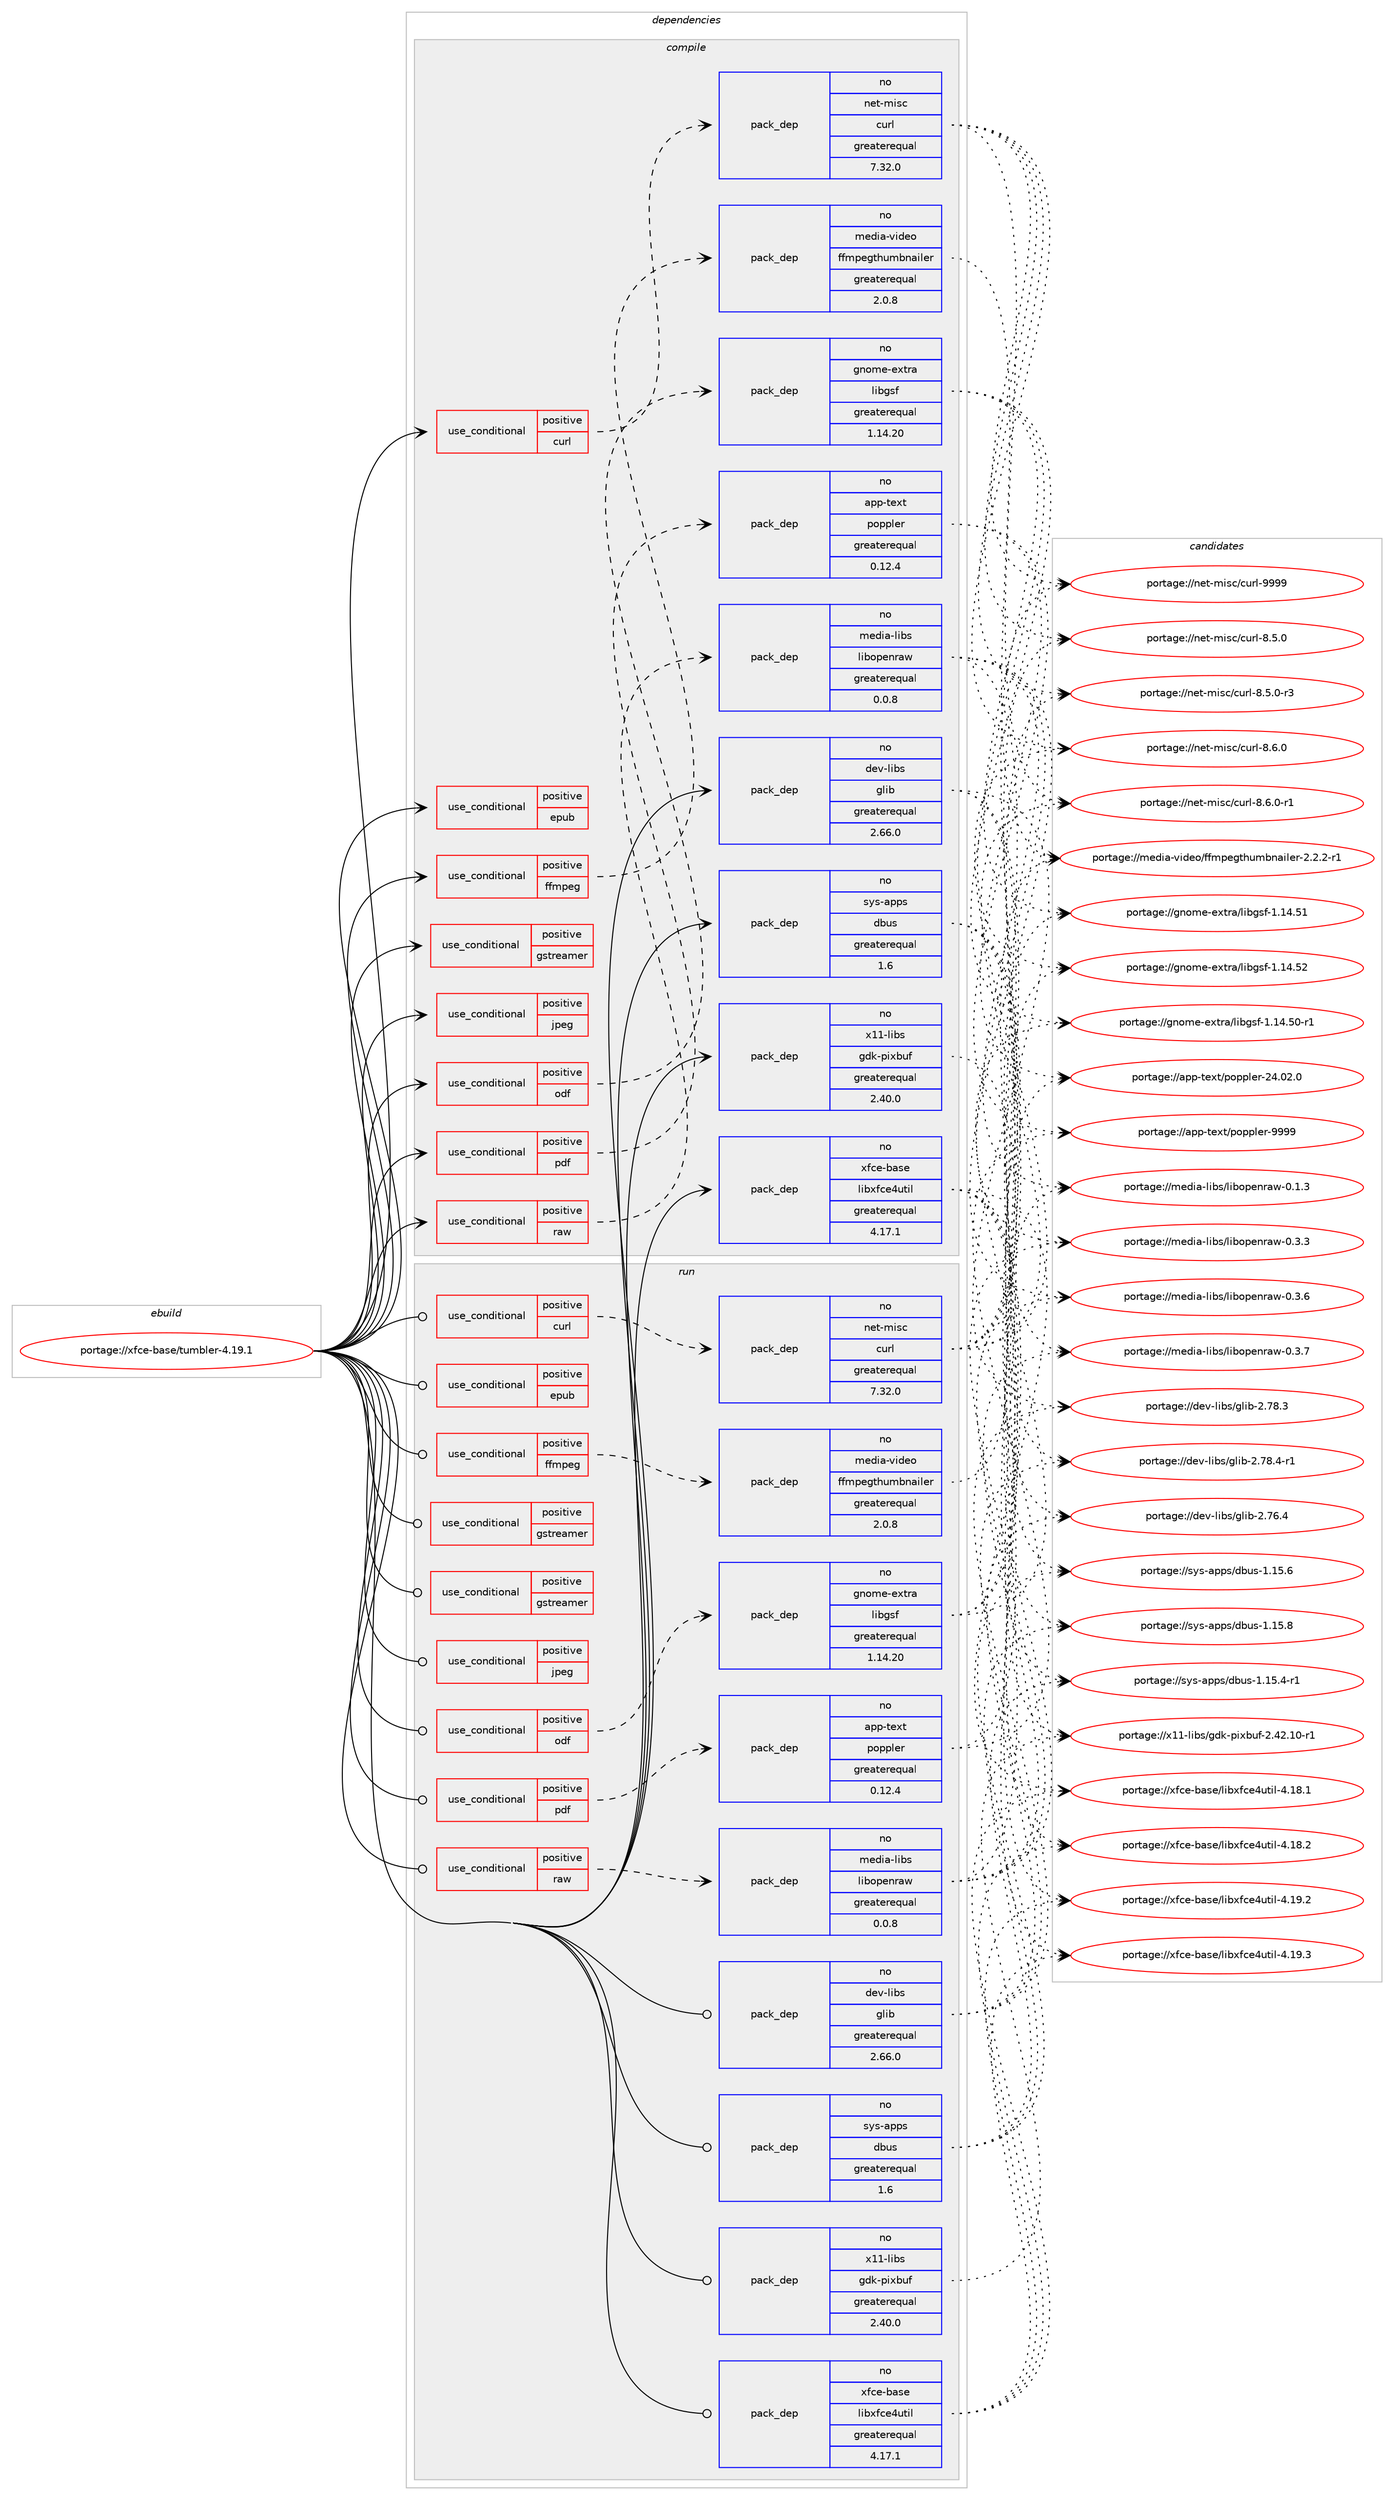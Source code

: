 digraph prolog {

# *************
# Graph options
# *************

newrank=true;
concentrate=true;
compound=true;
graph [rankdir=LR,fontname=Helvetica,fontsize=10,ranksep=1.5];#, ranksep=2.5, nodesep=0.2];
edge  [arrowhead=vee];
node  [fontname=Helvetica,fontsize=10];

# **********
# The ebuild
# **********

subgraph cluster_leftcol {
color=gray;
rank=same;
label=<<i>ebuild</i>>;
id [label="portage://xfce-base/tumbler-4.19.1", color=red, width=4, href="../xfce-base/tumbler-4.19.1.svg"];
}

# ****************
# The dependencies
# ****************

subgraph cluster_midcol {
color=gray;
label=<<i>dependencies</i>>;
subgraph cluster_compile {
fillcolor="#eeeeee";
style=filled;
label=<<i>compile</i>>;
subgraph cond17251 {
dependency26556 [label=<<TABLE BORDER="0" CELLBORDER="1" CELLSPACING="0" CELLPADDING="4"><TR><TD ROWSPAN="3" CELLPADDING="10">use_conditional</TD></TR><TR><TD>positive</TD></TR><TR><TD>curl</TD></TR></TABLE>>, shape=none, color=red];
subgraph pack8985 {
dependency26557 [label=<<TABLE BORDER="0" CELLBORDER="1" CELLSPACING="0" CELLPADDING="4" WIDTH="220"><TR><TD ROWSPAN="6" CELLPADDING="30">pack_dep</TD></TR><TR><TD WIDTH="110">no</TD></TR><TR><TD>net-misc</TD></TR><TR><TD>curl</TD></TR><TR><TD>greaterequal</TD></TR><TR><TD>7.32.0</TD></TR></TABLE>>, shape=none, color=blue];
}
dependency26556:e -> dependency26557:w [weight=20,style="dashed",arrowhead="vee"];
}
id:e -> dependency26556:w [weight=20,style="solid",arrowhead="vee"];
subgraph cond17252 {
dependency26558 [label=<<TABLE BORDER="0" CELLBORDER="1" CELLSPACING="0" CELLPADDING="4"><TR><TD ROWSPAN="3" CELLPADDING="10">use_conditional</TD></TR><TR><TD>positive</TD></TR><TR><TD>epub</TD></TR></TABLE>>, shape=none, color=red];
# *** BEGIN UNKNOWN DEPENDENCY TYPE (TODO) ***
# dependency26558 -> package_dependency(portage://xfce-base/tumbler-4.19.1,install,no,app-text,libgepub,none,[,,],[],[])
# *** END UNKNOWN DEPENDENCY TYPE (TODO) ***

}
id:e -> dependency26558:w [weight=20,style="solid",arrowhead="vee"];
subgraph cond17253 {
dependency26559 [label=<<TABLE BORDER="0" CELLBORDER="1" CELLSPACING="0" CELLPADDING="4"><TR><TD ROWSPAN="3" CELLPADDING="10">use_conditional</TD></TR><TR><TD>positive</TD></TR><TR><TD>ffmpeg</TD></TR></TABLE>>, shape=none, color=red];
subgraph pack8986 {
dependency26560 [label=<<TABLE BORDER="0" CELLBORDER="1" CELLSPACING="0" CELLPADDING="4" WIDTH="220"><TR><TD ROWSPAN="6" CELLPADDING="30">pack_dep</TD></TR><TR><TD WIDTH="110">no</TD></TR><TR><TD>media-video</TD></TR><TR><TD>ffmpegthumbnailer</TD></TR><TR><TD>greaterequal</TD></TR><TR><TD>2.0.8</TD></TR></TABLE>>, shape=none, color=blue];
}
dependency26559:e -> dependency26560:w [weight=20,style="dashed",arrowhead="vee"];
}
id:e -> dependency26559:w [weight=20,style="solid",arrowhead="vee"];
subgraph cond17254 {
dependency26561 [label=<<TABLE BORDER="0" CELLBORDER="1" CELLSPACING="0" CELLPADDING="4"><TR><TD ROWSPAN="3" CELLPADDING="10">use_conditional</TD></TR><TR><TD>positive</TD></TR><TR><TD>gstreamer</TD></TR></TABLE>>, shape=none, color=red];
# *** BEGIN UNKNOWN DEPENDENCY TYPE (TODO) ***
# dependency26561 -> package_dependency(portage://xfce-base/tumbler-4.19.1,install,no,media-libs,gstreamer,none,[,,],[slot(1.0)],[])
# *** END UNKNOWN DEPENDENCY TYPE (TODO) ***

# *** BEGIN UNKNOWN DEPENDENCY TYPE (TODO) ***
# dependency26561 -> package_dependency(portage://xfce-base/tumbler-4.19.1,install,no,media-libs,gst-plugins-base,none,[,,],[slot(1.0)],[])
# *** END UNKNOWN DEPENDENCY TYPE (TODO) ***

}
id:e -> dependency26561:w [weight=20,style="solid",arrowhead="vee"];
subgraph cond17255 {
dependency26562 [label=<<TABLE BORDER="0" CELLBORDER="1" CELLSPACING="0" CELLPADDING="4"><TR><TD ROWSPAN="3" CELLPADDING="10">use_conditional</TD></TR><TR><TD>positive</TD></TR><TR><TD>jpeg</TD></TR></TABLE>>, shape=none, color=red];
# *** BEGIN UNKNOWN DEPENDENCY TYPE (TODO) ***
# dependency26562 -> package_dependency(portage://xfce-base/tumbler-4.19.1,install,no,media-libs,libjpeg-turbo,none,[,,],[slot(0),equal],[])
# *** END UNKNOWN DEPENDENCY TYPE (TODO) ***

}
id:e -> dependency26562:w [weight=20,style="solid",arrowhead="vee"];
subgraph cond17256 {
dependency26563 [label=<<TABLE BORDER="0" CELLBORDER="1" CELLSPACING="0" CELLPADDING="4"><TR><TD ROWSPAN="3" CELLPADDING="10">use_conditional</TD></TR><TR><TD>positive</TD></TR><TR><TD>odf</TD></TR></TABLE>>, shape=none, color=red];
subgraph pack8987 {
dependency26564 [label=<<TABLE BORDER="0" CELLBORDER="1" CELLSPACING="0" CELLPADDING="4" WIDTH="220"><TR><TD ROWSPAN="6" CELLPADDING="30">pack_dep</TD></TR><TR><TD WIDTH="110">no</TD></TR><TR><TD>gnome-extra</TD></TR><TR><TD>libgsf</TD></TR><TR><TD>greaterequal</TD></TR><TR><TD>1.14.20</TD></TR></TABLE>>, shape=none, color=blue];
}
dependency26563:e -> dependency26564:w [weight=20,style="dashed",arrowhead="vee"];
}
id:e -> dependency26563:w [weight=20,style="solid",arrowhead="vee"];
subgraph cond17257 {
dependency26565 [label=<<TABLE BORDER="0" CELLBORDER="1" CELLSPACING="0" CELLPADDING="4"><TR><TD ROWSPAN="3" CELLPADDING="10">use_conditional</TD></TR><TR><TD>positive</TD></TR><TR><TD>pdf</TD></TR></TABLE>>, shape=none, color=red];
subgraph pack8988 {
dependency26566 [label=<<TABLE BORDER="0" CELLBORDER="1" CELLSPACING="0" CELLPADDING="4" WIDTH="220"><TR><TD ROWSPAN="6" CELLPADDING="30">pack_dep</TD></TR><TR><TD WIDTH="110">no</TD></TR><TR><TD>app-text</TD></TR><TR><TD>poppler</TD></TR><TR><TD>greaterequal</TD></TR><TR><TD>0.12.4</TD></TR></TABLE>>, shape=none, color=blue];
}
dependency26565:e -> dependency26566:w [weight=20,style="dashed",arrowhead="vee"];
}
id:e -> dependency26565:w [weight=20,style="solid",arrowhead="vee"];
subgraph cond17258 {
dependency26567 [label=<<TABLE BORDER="0" CELLBORDER="1" CELLSPACING="0" CELLPADDING="4"><TR><TD ROWSPAN="3" CELLPADDING="10">use_conditional</TD></TR><TR><TD>positive</TD></TR><TR><TD>raw</TD></TR></TABLE>>, shape=none, color=red];
subgraph pack8989 {
dependency26568 [label=<<TABLE BORDER="0" CELLBORDER="1" CELLSPACING="0" CELLPADDING="4" WIDTH="220"><TR><TD ROWSPAN="6" CELLPADDING="30">pack_dep</TD></TR><TR><TD WIDTH="110">no</TD></TR><TR><TD>media-libs</TD></TR><TR><TD>libopenraw</TD></TR><TR><TD>greaterequal</TD></TR><TR><TD>0.0.8</TD></TR></TABLE>>, shape=none, color=blue];
}
dependency26567:e -> dependency26568:w [weight=20,style="dashed",arrowhead="vee"];
}
id:e -> dependency26567:w [weight=20,style="solid",arrowhead="vee"];
subgraph pack8990 {
dependency26569 [label=<<TABLE BORDER="0" CELLBORDER="1" CELLSPACING="0" CELLPADDING="4" WIDTH="220"><TR><TD ROWSPAN="6" CELLPADDING="30">pack_dep</TD></TR><TR><TD WIDTH="110">no</TD></TR><TR><TD>dev-libs</TD></TR><TR><TD>glib</TD></TR><TR><TD>greaterequal</TD></TR><TR><TD>2.66.0</TD></TR></TABLE>>, shape=none, color=blue];
}
id:e -> dependency26569:w [weight=20,style="solid",arrowhead="vee"];
# *** BEGIN UNKNOWN DEPENDENCY TYPE (TODO) ***
# id -> package_dependency(portage://xfce-base/tumbler-4.19.1,install,no,media-libs,freetype,none,[,,],[slot(2),equal],[])
# *** END UNKNOWN DEPENDENCY TYPE (TODO) ***

# *** BEGIN UNKNOWN DEPENDENCY TYPE (TODO) ***
# id -> package_dependency(portage://xfce-base/tumbler-4.19.1,install,no,media-libs,libpng,none,[,,],[slot(0),equal],[])
# *** END UNKNOWN DEPENDENCY TYPE (TODO) ***

subgraph pack8991 {
dependency26570 [label=<<TABLE BORDER="0" CELLBORDER="1" CELLSPACING="0" CELLPADDING="4" WIDTH="220"><TR><TD ROWSPAN="6" CELLPADDING="30">pack_dep</TD></TR><TR><TD WIDTH="110">no</TD></TR><TR><TD>sys-apps</TD></TR><TR><TD>dbus</TD></TR><TR><TD>greaterequal</TD></TR><TR><TD>1.6</TD></TR></TABLE>>, shape=none, color=blue];
}
id:e -> dependency26570:w [weight=20,style="solid",arrowhead="vee"];
subgraph pack8992 {
dependency26571 [label=<<TABLE BORDER="0" CELLBORDER="1" CELLSPACING="0" CELLPADDING="4" WIDTH="220"><TR><TD ROWSPAN="6" CELLPADDING="30">pack_dep</TD></TR><TR><TD WIDTH="110">no</TD></TR><TR><TD>x11-libs</TD></TR><TR><TD>gdk-pixbuf</TD></TR><TR><TD>greaterequal</TD></TR><TR><TD>2.40.0</TD></TR></TABLE>>, shape=none, color=blue];
}
id:e -> dependency26571:w [weight=20,style="solid",arrowhead="vee"];
subgraph pack8993 {
dependency26572 [label=<<TABLE BORDER="0" CELLBORDER="1" CELLSPACING="0" CELLPADDING="4" WIDTH="220"><TR><TD ROWSPAN="6" CELLPADDING="30">pack_dep</TD></TR><TR><TD WIDTH="110">no</TD></TR><TR><TD>xfce-base</TD></TR><TR><TD>libxfce4util</TD></TR><TR><TD>greaterequal</TD></TR><TR><TD>4.17.1</TD></TR></TABLE>>, shape=none, color=blue];
}
id:e -> dependency26572:w [weight=20,style="solid",arrowhead="vee"];
}
subgraph cluster_compileandrun {
fillcolor="#eeeeee";
style=filled;
label=<<i>compile and run</i>>;
}
subgraph cluster_run {
fillcolor="#eeeeee";
style=filled;
label=<<i>run</i>>;
subgraph cond17259 {
dependency26573 [label=<<TABLE BORDER="0" CELLBORDER="1" CELLSPACING="0" CELLPADDING="4"><TR><TD ROWSPAN="3" CELLPADDING="10">use_conditional</TD></TR><TR><TD>positive</TD></TR><TR><TD>curl</TD></TR></TABLE>>, shape=none, color=red];
subgraph pack8994 {
dependency26574 [label=<<TABLE BORDER="0" CELLBORDER="1" CELLSPACING="0" CELLPADDING="4" WIDTH="220"><TR><TD ROWSPAN="6" CELLPADDING="30">pack_dep</TD></TR><TR><TD WIDTH="110">no</TD></TR><TR><TD>net-misc</TD></TR><TR><TD>curl</TD></TR><TR><TD>greaterequal</TD></TR><TR><TD>7.32.0</TD></TR></TABLE>>, shape=none, color=blue];
}
dependency26573:e -> dependency26574:w [weight=20,style="dashed",arrowhead="vee"];
}
id:e -> dependency26573:w [weight=20,style="solid",arrowhead="odot"];
subgraph cond17260 {
dependency26575 [label=<<TABLE BORDER="0" CELLBORDER="1" CELLSPACING="0" CELLPADDING="4"><TR><TD ROWSPAN="3" CELLPADDING="10">use_conditional</TD></TR><TR><TD>positive</TD></TR><TR><TD>epub</TD></TR></TABLE>>, shape=none, color=red];
# *** BEGIN UNKNOWN DEPENDENCY TYPE (TODO) ***
# dependency26575 -> package_dependency(portage://xfce-base/tumbler-4.19.1,run,no,app-text,libgepub,none,[,,],[],[])
# *** END UNKNOWN DEPENDENCY TYPE (TODO) ***

}
id:e -> dependency26575:w [weight=20,style="solid",arrowhead="odot"];
subgraph cond17261 {
dependency26576 [label=<<TABLE BORDER="0" CELLBORDER="1" CELLSPACING="0" CELLPADDING="4"><TR><TD ROWSPAN="3" CELLPADDING="10">use_conditional</TD></TR><TR><TD>positive</TD></TR><TR><TD>ffmpeg</TD></TR></TABLE>>, shape=none, color=red];
subgraph pack8995 {
dependency26577 [label=<<TABLE BORDER="0" CELLBORDER="1" CELLSPACING="0" CELLPADDING="4" WIDTH="220"><TR><TD ROWSPAN="6" CELLPADDING="30">pack_dep</TD></TR><TR><TD WIDTH="110">no</TD></TR><TR><TD>media-video</TD></TR><TR><TD>ffmpegthumbnailer</TD></TR><TR><TD>greaterequal</TD></TR><TR><TD>2.0.8</TD></TR></TABLE>>, shape=none, color=blue];
}
dependency26576:e -> dependency26577:w [weight=20,style="dashed",arrowhead="vee"];
}
id:e -> dependency26576:w [weight=20,style="solid",arrowhead="odot"];
subgraph cond17262 {
dependency26578 [label=<<TABLE BORDER="0" CELLBORDER="1" CELLSPACING="0" CELLPADDING="4"><TR><TD ROWSPAN="3" CELLPADDING="10">use_conditional</TD></TR><TR><TD>positive</TD></TR><TR><TD>gstreamer</TD></TR></TABLE>>, shape=none, color=red];
# *** BEGIN UNKNOWN DEPENDENCY TYPE (TODO) ***
# dependency26578 -> package_dependency(portage://xfce-base/tumbler-4.19.1,run,no,media-libs,gstreamer,none,[,,],[slot(1.0)],[])
# *** END UNKNOWN DEPENDENCY TYPE (TODO) ***

# *** BEGIN UNKNOWN DEPENDENCY TYPE (TODO) ***
# dependency26578 -> package_dependency(portage://xfce-base/tumbler-4.19.1,run,no,media-libs,gst-plugins-base,none,[,,],[slot(1.0)],[])
# *** END UNKNOWN DEPENDENCY TYPE (TODO) ***

}
id:e -> dependency26578:w [weight=20,style="solid",arrowhead="odot"];
subgraph cond17263 {
dependency26579 [label=<<TABLE BORDER="0" CELLBORDER="1" CELLSPACING="0" CELLPADDING="4"><TR><TD ROWSPAN="3" CELLPADDING="10">use_conditional</TD></TR><TR><TD>positive</TD></TR><TR><TD>gstreamer</TD></TR></TABLE>>, shape=none, color=red];
# *** BEGIN UNKNOWN DEPENDENCY TYPE (TODO) ***
# dependency26579 -> package_dependency(portage://xfce-base/tumbler-4.19.1,run,no,media-plugins,gst-plugins-meta,none,[,,],[slot(1.0)],[])
# *** END UNKNOWN DEPENDENCY TYPE (TODO) ***

}
id:e -> dependency26579:w [weight=20,style="solid",arrowhead="odot"];
subgraph cond17264 {
dependency26580 [label=<<TABLE BORDER="0" CELLBORDER="1" CELLSPACING="0" CELLPADDING="4"><TR><TD ROWSPAN="3" CELLPADDING="10">use_conditional</TD></TR><TR><TD>positive</TD></TR><TR><TD>jpeg</TD></TR></TABLE>>, shape=none, color=red];
# *** BEGIN UNKNOWN DEPENDENCY TYPE (TODO) ***
# dependency26580 -> package_dependency(portage://xfce-base/tumbler-4.19.1,run,no,media-libs,libjpeg-turbo,none,[,,],[slot(0),equal],[])
# *** END UNKNOWN DEPENDENCY TYPE (TODO) ***

}
id:e -> dependency26580:w [weight=20,style="solid",arrowhead="odot"];
subgraph cond17265 {
dependency26581 [label=<<TABLE BORDER="0" CELLBORDER="1" CELLSPACING="0" CELLPADDING="4"><TR><TD ROWSPAN="3" CELLPADDING="10">use_conditional</TD></TR><TR><TD>positive</TD></TR><TR><TD>odf</TD></TR></TABLE>>, shape=none, color=red];
subgraph pack8996 {
dependency26582 [label=<<TABLE BORDER="0" CELLBORDER="1" CELLSPACING="0" CELLPADDING="4" WIDTH="220"><TR><TD ROWSPAN="6" CELLPADDING="30">pack_dep</TD></TR><TR><TD WIDTH="110">no</TD></TR><TR><TD>gnome-extra</TD></TR><TR><TD>libgsf</TD></TR><TR><TD>greaterequal</TD></TR><TR><TD>1.14.20</TD></TR></TABLE>>, shape=none, color=blue];
}
dependency26581:e -> dependency26582:w [weight=20,style="dashed",arrowhead="vee"];
}
id:e -> dependency26581:w [weight=20,style="solid",arrowhead="odot"];
subgraph cond17266 {
dependency26583 [label=<<TABLE BORDER="0" CELLBORDER="1" CELLSPACING="0" CELLPADDING="4"><TR><TD ROWSPAN="3" CELLPADDING="10">use_conditional</TD></TR><TR><TD>positive</TD></TR><TR><TD>pdf</TD></TR></TABLE>>, shape=none, color=red];
subgraph pack8997 {
dependency26584 [label=<<TABLE BORDER="0" CELLBORDER="1" CELLSPACING="0" CELLPADDING="4" WIDTH="220"><TR><TD ROWSPAN="6" CELLPADDING="30">pack_dep</TD></TR><TR><TD WIDTH="110">no</TD></TR><TR><TD>app-text</TD></TR><TR><TD>poppler</TD></TR><TR><TD>greaterequal</TD></TR><TR><TD>0.12.4</TD></TR></TABLE>>, shape=none, color=blue];
}
dependency26583:e -> dependency26584:w [weight=20,style="dashed",arrowhead="vee"];
}
id:e -> dependency26583:w [weight=20,style="solid",arrowhead="odot"];
subgraph cond17267 {
dependency26585 [label=<<TABLE BORDER="0" CELLBORDER="1" CELLSPACING="0" CELLPADDING="4"><TR><TD ROWSPAN="3" CELLPADDING="10">use_conditional</TD></TR><TR><TD>positive</TD></TR><TR><TD>raw</TD></TR></TABLE>>, shape=none, color=red];
subgraph pack8998 {
dependency26586 [label=<<TABLE BORDER="0" CELLBORDER="1" CELLSPACING="0" CELLPADDING="4" WIDTH="220"><TR><TD ROWSPAN="6" CELLPADDING="30">pack_dep</TD></TR><TR><TD WIDTH="110">no</TD></TR><TR><TD>media-libs</TD></TR><TR><TD>libopenraw</TD></TR><TR><TD>greaterequal</TD></TR><TR><TD>0.0.8</TD></TR></TABLE>>, shape=none, color=blue];
}
dependency26585:e -> dependency26586:w [weight=20,style="dashed",arrowhead="vee"];
}
id:e -> dependency26585:w [weight=20,style="solid",arrowhead="odot"];
subgraph pack8999 {
dependency26587 [label=<<TABLE BORDER="0" CELLBORDER="1" CELLSPACING="0" CELLPADDING="4" WIDTH="220"><TR><TD ROWSPAN="6" CELLPADDING="30">pack_dep</TD></TR><TR><TD WIDTH="110">no</TD></TR><TR><TD>dev-libs</TD></TR><TR><TD>glib</TD></TR><TR><TD>greaterequal</TD></TR><TR><TD>2.66.0</TD></TR></TABLE>>, shape=none, color=blue];
}
id:e -> dependency26587:w [weight=20,style="solid",arrowhead="odot"];
# *** BEGIN UNKNOWN DEPENDENCY TYPE (TODO) ***
# id -> package_dependency(portage://xfce-base/tumbler-4.19.1,run,no,media-libs,freetype,none,[,,],[slot(2),equal],[])
# *** END UNKNOWN DEPENDENCY TYPE (TODO) ***

# *** BEGIN UNKNOWN DEPENDENCY TYPE (TODO) ***
# id -> package_dependency(portage://xfce-base/tumbler-4.19.1,run,no,media-libs,libpng,none,[,,],[slot(0),equal],[])
# *** END UNKNOWN DEPENDENCY TYPE (TODO) ***

subgraph pack9000 {
dependency26588 [label=<<TABLE BORDER="0" CELLBORDER="1" CELLSPACING="0" CELLPADDING="4" WIDTH="220"><TR><TD ROWSPAN="6" CELLPADDING="30">pack_dep</TD></TR><TR><TD WIDTH="110">no</TD></TR><TR><TD>sys-apps</TD></TR><TR><TD>dbus</TD></TR><TR><TD>greaterequal</TD></TR><TR><TD>1.6</TD></TR></TABLE>>, shape=none, color=blue];
}
id:e -> dependency26588:w [weight=20,style="solid",arrowhead="odot"];
subgraph pack9001 {
dependency26589 [label=<<TABLE BORDER="0" CELLBORDER="1" CELLSPACING="0" CELLPADDING="4" WIDTH="220"><TR><TD ROWSPAN="6" CELLPADDING="30">pack_dep</TD></TR><TR><TD WIDTH="110">no</TD></TR><TR><TD>x11-libs</TD></TR><TR><TD>gdk-pixbuf</TD></TR><TR><TD>greaterequal</TD></TR><TR><TD>2.40.0</TD></TR></TABLE>>, shape=none, color=blue];
}
id:e -> dependency26589:w [weight=20,style="solid",arrowhead="odot"];
subgraph pack9002 {
dependency26590 [label=<<TABLE BORDER="0" CELLBORDER="1" CELLSPACING="0" CELLPADDING="4" WIDTH="220"><TR><TD ROWSPAN="6" CELLPADDING="30">pack_dep</TD></TR><TR><TD WIDTH="110">no</TD></TR><TR><TD>xfce-base</TD></TR><TR><TD>libxfce4util</TD></TR><TR><TD>greaterequal</TD></TR><TR><TD>4.17.1</TD></TR></TABLE>>, shape=none, color=blue];
}
id:e -> dependency26590:w [weight=20,style="solid",arrowhead="odot"];
}
}

# **************
# The candidates
# **************

subgraph cluster_choices {
rank=same;
color=gray;
label=<<i>candidates</i>>;

subgraph choice8985 {
color=black;
nodesep=1;
choice11010111645109105115994799117114108455646534648 [label="portage://net-misc/curl-8.5.0", color=red, width=4,href="../net-misc/curl-8.5.0.svg"];
choice110101116451091051159947991171141084556465346484511451 [label="portage://net-misc/curl-8.5.0-r3", color=red, width=4,href="../net-misc/curl-8.5.0-r3.svg"];
choice11010111645109105115994799117114108455646544648 [label="portage://net-misc/curl-8.6.0", color=red, width=4,href="../net-misc/curl-8.6.0.svg"];
choice110101116451091051159947991171141084556465446484511449 [label="portage://net-misc/curl-8.6.0-r1", color=red, width=4,href="../net-misc/curl-8.6.0-r1.svg"];
choice110101116451091051159947991171141084557575757 [label="portage://net-misc/curl-9999", color=red, width=4,href="../net-misc/curl-9999.svg"];
dependency26557:e -> choice11010111645109105115994799117114108455646534648:w [style=dotted,weight="100"];
dependency26557:e -> choice110101116451091051159947991171141084556465346484511451:w [style=dotted,weight="100"];
dependency26557:e -> choice11010111645109105115994799117114108455646544648:w [style=dotted,weight="100"];
dependency26557:e -> choice110101116451091051159947991171141084556465446484511449:w [style=dotted,weight="100"];
dependency26557:e -> choice110101116451091051159947991171141084557575757:w [style=dotted,weight="100"];
}
subgraph choice8986 {
color=black;
nodesep=1;
choice10910110010597451181051001011114710210210911210110311610411710998110971051081011144550465046504511449 [label="portage://media-video/ffmpegthumbnailer-2.2.2-r1", color=red, width=4,href="../media-video/ffmpegthumbnailer-2.2.2-r1.svg"];
dependency26560:e -> choice10910110010597451181051001011114710210210911210110311610411710998110971051081011144550465046504511449:w [style=dotted,weight="100"];
}
subgraph choice8987 {
color=black;
nodesep=1;
choice1031101111091014510112011611497471081059810311510245494649524653484511449 [label="portage://gnome-extra/libgsf-1.14.50-r1", color=red, width=4,href="../gnome-extra/libgsf-1.14.50-r1.svg"];
choice103110111109101451011201161149747108105981031151024549464952465349 [label="portage://gnome-extra/libgsf-1.14.51", color=red, width=4,href="../gnome-extra/libgsf-1.14.51.svg"];
choice103110111109101451011201161149747108105981031151024549464952465350 [label="portage://gnome-extra/libgsf-1.14.52", color=red, width=4,href="../gnome-extra/libgsf-1.14.52.svg"];
dependency26564:e -> choice1031101111091014510112011611497471081059810311510245494649524653484511449:w [style=dotted,weight="100"];
dependency26564:e -> choice103110111109101451011201161149747108105981031151024549464952465349:w [style=dotted,weight="100"];
dependency26564:e -> choice103110111109101451011201161149747108105981031151024549464952465350:w [style=dotted,weight="100"];
}
subgraph choice8988 {
color=black;
nodesep=1;
choice9711211245116101120116471121111121121081011144550524648504648 [label="portage://app-text/poppler-24.02.0", color=red, width=4,href="../app-text/poppler-24.02.0.svg"];
choice9711211245116101120116471121111121121081011144557575757 [label="portage://app-text/poppler-9999", color=red, width=4,href="../app-text/poppler-9999.svg"];
dependency26566:e -> choice9711211245116101120116471121111121121081011144550524648504648:w [style=dotted,weight="100"];
dependency26566:e -> choice9711211245116101120116471121111121121081011144557575757:w [style=dotted,weight="100"];
}
subgraph choice8989 {
color=black;
nodesep=1;
choice109101100105974510810598115471081059811111210111011497119454846494651 [label="portage://media-libs/libopenraw-0.1.3", color=red, width=4,href="../media-libs/libopenraw-0.1.3.svg"];
choice109101100105974510810598115471081059811111210111011497119454846514651 [label="portage://media-libs/libopenraw-0.3.3", color=red, width=4,href="../media-libs/libopenraw-0.3.3.svg"];
choice109101100105974510810598115471081059811111210111011497119454846514654 [label="portage://media-libs/libopenraw-0.3.6", color=red, width=4,href="../media-libs/libopenraw-0.3.6.svg"];
choice109101100105974510810598115471081059811111210111011497119454846514655 [label="portage://media-libs/libopenraw-0.3.7", color=red, width=4,href="../media-libs/libopenraw-0.3.7.svg"];
dependency26568:e -> choice109101100105974510810598115471081059811111210111011497119454846494651:w [style=dotted,weight="100"];
dependency26568:e -> choice109101100105974510810598115471081059811111210111011497119454846514651:w [style=dotted,weight="100"];
dependency26568:e -> choice109101100105974510810598115471081059811111210111011497119454846514654:w [style=dotted,weight="100"];
dependency26568:e -> choice109101100105974510810598115471081059811111210111011497119454846514655:w [style=dotted,weight="100"];
}
subgraph choice8990 {
color=black;
nodesep=1;
choice1001011184510810598115471031081059845504655544652 [label="portage://dev-libs/glib-2.76.4", color=red, width=4,href="../dev-libs/glib-2.76.4.svg"];
choice1001011184510810598115471031081059845504655564651 [label="portage://dev-libs/glib-2.78.3", color=red, width=4,href="../dev-libs/glib-2.78.3.svg"];
choice10010111845108105981154710310810598455046555646524511449 [label="portage://dev-libs/glib-2.78.4-r1", color=red, width=4,href="../dev-libs/glib-2.78.4-r1.svg"];
dependency26569:e -> choice1001011184510810598115471031081059845504655544652:w [style=dotted,weight="100"];
dependency26569:e -> choice1001011184510810598115471031081059845504655564651:w [style=dotted,weight="100"];
dependency26569:e -> choice10010111845108105981154710310810598455046555646524511449:w [style=dotted,weight="100"];
}
subgraph choice8991 {
color=black;
nodesep=1;
choice11512111545971121121154710098117115454946495346524511449 [label="portage://sys-apps/dbus-1.15.4-r1", color=red, width=4,href="../sys-apps/dbus-1.15.4-r1.svg"];
choice1151211154597112112115471009811711545494649534654 [label="portage://sys-apps/dbus-1.15.6", color=red, width=4,href="../sys-apps/dbus-1.15.6.svg"];
choice1151211154597112112115471009811711545494649534656 [label="portage://sys-apps/dbus-1.15.8", color=red, width=4,href="../sys-apps/dbus-1.15.8.svg"];
dependency26570:e -> choice11512111545971121121154710098117115454946495346524511449:w [style=dotted,weight="100"];
dependency26570:e -> choice1151211154597112112115471009811711545494649534654:w [style=dotted,weight="100"];
dependency26570:e -> choice1151211154597112112115471009811711545494649534656:w [style=dotted,weight="100"];
}
subgraph choice8992 {
color=black;
nodesep=1;
choice1204949451081059811547103100107451121051209811710245504652504649484511449 [label="portage://x11-libs/gdk-pixbuf-2.42.10-r1", color=red, width=4,href="../x11-libs/gdk-pixbuf-2.42.10-r1.svg"];
dependency26571:e -> choice1204949451081059811547103100107451121051209811710245504652504649484511449:w [style=dotted,weight="100"];
}
subgraph choice8993 {
color=black;
nodesep=1;
choice120102991014598971151014710810598120102991015211711610510845524649564649 [label="portage://xfce-base/libxfce4util-4.18.1", color=red, width=4,href="../xfce-base/libxfce4util-4.18.1.svg"];
choice120102991014598971151014710810598120102991015211711610510845524649564650 [label="portage://xfce-base/libxfce4util-4.18.2", color=red, width=4,href="../xfce-base/libxfce4util-4.18.2.svg"];
choice120102991014598971151014710810598120102991015211711610510845524649574650 [label="portage://xfce-base/libxfce4util-4.19.2", color=red, width=4,href="../xfce-base/libxfce4util-4.19.2.svg"];
choice120102991014598971151014710810598120102991015211711610510845524649574651 [label="portage://xfce-base/libxfce4util-4.19.3", color=red, width=4,href="../xfce-base/libxfce4util-4.19.3.svg"];
dependency26572:e -> choice120102991014598971151014710810598120102991015211711610510845524649564649:w [style=dotted,weight="100"];
dependency26572:e -> choice120102991014598971151014710810598120102991015211711610510845524649564650:w [style=dotted,weight="100"];
dependency26572:e -> choice120102991014598971151014710810598120102991015211711610510845524649574650:w [style=dotted,weight="100"];
dependency26572:e -> choice120102991014598971151014710810598120102991015211711610510845524649574651:w [style=dotted,weight="100"];
}
subgraph choice8994 {
color=black;
nodesep=1;
choice11010111645109105115994799117114108455646534648 [label="portage://net-misc/curl-8.5.0", color=red, width=4,href="../net-misc/curl-8.5.0.svg"];
choice110101116451091051159947991171141084556465346484511451 [label="portage://net-misc/curl-8.5.0-r3", color=red, width=4,href="../net-misc/curl-8.5.0-r3.svg"];
choice11010111645109105115994799117114108455646544648 [label="portage://net-misc/curl-8.6.0", color=red, width=4,href="../net-misc/curl-8.6.0.svg"];
choice110101116451091051159947991171141084556465446484511449 [label="portage://net-misc/curl-8.6.0-r1", color=red, width=4,href="../net-misc/curl-8.6.0-r1.svg"];
choice110101116451091051159947991171141084557575757 [label="portage://net-misc/curl-9999", color=red, width=4,href="../net-misc/curl-9999.svg"];
dependency26574:e -> choice11010111645109105115994799117114108455646534648:w [style=dotted,weight="100"];
dependency26574:e -> choice110101116451091051159947991171141084556465346484511451:w [style=dotted,weight="100"];
dependency26574:e -> choice11010111645109105115994799117114108455646544648:w [style=dotted,weight="100"];
dependency26574:e -> choice110101116451091051159947991171141084556465446484511449:w [style=dotted,weight="100"];
dependency26574:e -> choice110101116451091051159947991171141084557575757:w [style=dotted,weight="100"];
}
subgraph choice8995 {
color=black;
nodesep=1;
choice10910110010597451181051001011114710210210911210110311610411710998110971051081011144550465046504511449 [label="portage://media-video/ffmpegthumbnailer-2.2.2-r1", color=red, width=4,href="../media-video/ffmpegthumbnailer-2.2.2-r1.svg"];
dependency26577:e -> choice10910110010597451181051001011114710210210911210110311610411710998110971051081011144550465046504511449:w [style=dotted,weight="100"];
}
subgraph choice8996 {
color=black;
nodesep=1;
choice1031101111091014510112011611497471081059810311510245494649524653484511449 [label="portage://gnome-extra/libgsf-1.14.50-r1", color=red, width=4,href="../gnome-extra/libgsf-1.14.50-r1.svg"];
choice103110111109101451011201161149747108105981031151024549464952465349 [label="portage://gnome-extra/libgsf-1.14.51", color=red, width=4,href="../gnome-extra/libgsf-1.14.51.svg"];
choice103110111109101451011201161149747108105981031151024549464952465350 [label="portage://gnome-extra/libgsf-1.14.52", color=red, width=4,href="../gnome-extra/libgsf-1.14.52.svg"];
dependency26582:e -> choice1031101111091014510112011611497471081059810311510245494649524653484511449:w [style=dotted,weight="100"];
dependency26582:e -> choice103110111109101451011201161149747108105981031151024549464952465349:w [style=dotted,weight="100"];
dependency26582:e -> choice103110111109101451011201161149747108105981031151024549464952465350:w [style=dotted,weight="100"];
}
subgraph choice8997 {
color=black;
nodesep=1;
choice9711211245116101120116471121111121121081011144550524648504648 [label="portage://app-text/poppler-24.02.0", color=red, width=4,href="../app-text/poppler-24.02.0.svg"];
choice9711211245116101120116471121111121121081011144557575757 [label="portage://app-text/poppler-9999", color=red, width=4,href="../app-text/poppler-9999.svg"];
dependency26584:e -> choice9711211245116101120116471121111121121081011144550524648504648:w [style=dotted,weight="100"];
dependency26584:e -> choice9711211245116101120116471121111121121081011144557575757:w [style=dotted,weight="100"];
}
subgraph choice8998 {
color=black;
nodesep=1;
choice109101100105974510810598115471081059811111210111011497119454846494651 [label="portage://media-libs/libopenraw-0.1.3", color=red, width=4,href="../media-libs/libopenraw-0.1.3.svg"];
choice109101100105974510810598115471081059811111210111011497119454846514651 [label="portage://media-libs/libopenraw-0.3.3", color=red, width=4,href="../media-libs/libopenraw-0.3.3.svg"];
choice109101100105974510810598115471081059811111210111011497119454846514654 [label="portage://media-libs/libopenraw-0.3.6", color=red, width=4,href="../media-libs/libopenraw-0.3.6.svg"];
choice109101100105974510810598115471081059811111210111011497119454846514655 [label="portage://media-libs/libopenraw-0.3.7", color=red, width=4,href="../media-libs/libopenraw-0.3.7.svg"];
dependency26586:e -> choice109101100105974510810598115471081059811111210111011497119454846494651:w [style=dotted,weight="100"];
dependency26586:e -> choice109101100105974510810598115471081059811111210111011497119454846514651:w [style=dotted,weight="100"];
dependency26586:e -> choice109101100105974510810598115471081059811111210111011497119454846514654:w [style=dotted,weight="100"];
dependency26586:e -> choice109101100105974510810598115471081059811111210111011497119454846514655:w [style=dotted,weight="100"];
}
subgraph choice8999 {
color=black;
nodesep=1;
choice1001011184510810598115471031081059845504655544652 [label="portage://dev-libs/glib-2.76.4", color=red, width=4,href="../dev-libs/glib-2.76.4.svg"];
choice1001011184510810598115471031081059845504655564651 [label="portage://dev-libs/glib-2.78.3", color=red, width=4,href="../dev-libs/glib-2.78.3.svg"];
choice10010111845108105981154710310810598455046555646524511449 [label="portage://dev-libs/glib-2.78.4-r1", color=red, width=4,href="../dev-libs/glib-2.78.4-r1.svg"];
dependency26587:e -> choice1001011184510810598115471031081059845504655544652:w [style=dotted,weight="100"];
dependency26587:e -> choice1001011184510810598115471031081059845504655564651:w [style=dotted,weight="100"];
dependency26587:e -> choice10010111845108105981154710310810598455046555646524511449:w [style=dotted,weight="100"];
}
subgraph choice9000 {
color=black;
nodesep=1;
choice11512111545971121121154710098117115454946495346524511449 [label="portage://sys-apps/dbus-1.15.4-r1", color=red, width=4,href="../sys-apps/dbus-1.15.4-r1.svg"];
choice1151211154597112112115471009811711545494649534654 [label="portage://sys-apps/dbus-1.15.6", color=red, width=4,href="../sys-apps/dbus-1.15.6.svg"];
choice1151211154597112112115471009811711545494649534656 [label="portage://sys-apps/dbus-1.15.8", color=red, width=4,href="../sys-apps/dbus-1.15.8.svg"];
dependency26588:e -> choice11512111545971121121154710098117115454946495346524511449:w [style=dotted,weight="100"];
dependency26588:e -> choice1151211154597112112115471009811711545494649534654:w [style=dotted,weight="100"];
dependency26588:e -> choice1151211154597112112115471009811711545494649534656:w [style=dotted,weight="100"];
}
subgraph choice9001 {
color=black;
nodesep=1;
choice1204949451081059811547103100107451121051209811710245504652504649484511449 [label="portage://x11-libs/gdk-pixbuf-2.42.10-r1", color=red, width=4,href="../x11-libs/gdk-pixbuf-2.42.10-r1.svg"];
dependency26589:e -> choice1204949451081059811547103100107451121051209811710245504652504649484511449:w [style=dotted,weight="100"];
}
subgraph choice9002 {
color=black;
nodesep=1;
choice120102991014598971151014710810598120102991015211711610510845524649564649 [label="portage://xfce-base/libxfce4util-4.18.1", color=red, width=4,href="../xfce-base/libxfce4util-4.18.1.svg"];
choice120102991014598971151014710810598120102991015211711610510845524649564650 [label="portage://xfce-base/libxfce4util-4.18.2", color=red, width=4,href="../xfce-base/libxfce4util-4.18.2.svg"];
choice120102991014598971151014710810598120102991015211711610510845524649574650 [label="portage://xfce-base/libxfce4util-4.19.2", color=red, width=4,href="../xfce-base/libxfce4util-4.19.2.svg"];
choice120102991014598971151014710810598120102991015211711610510845524649574651 [label="portage://xfce-base/libxfce4util-4.19.3", color=red, width=4,href="../xfce-base/libxfce4util-4.19.3.svg"];
dependency26590:e -> choice120102991014598971151014710810598120102991015211711610510845524649564649:w [style=dotted,weight="100"];
dependency26590:e -> choice120102991014598971151014710810598120102991015211711610510845524649564650:w [style=dotted,weight="100"];
dependency26590:e -> choice120102991014598971151014710810598120102991015211711610510845524649574650:w [style=dotted,weight="100"];
dependency26590:e -> choice120102991014598971151014710810598120102991015211711610510845524649574651:w [style=dotted,weight="100"];
}
}

}
